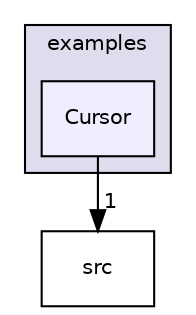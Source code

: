 digraph "Arduino/Libraries/LiquidCrystal/examples/Cursor" {
  compound=true
  node [ fontsize="10", fontname="Helvetica"];
  edge [ labelfontsize="10", labelfontname="Helvetica"];
  subgraph clusterdir_0db407235f3e05e22e69c024e6335976 {
    graph [ bgcolor="#ddddee", pencolor="black", label="examples" fontname="Helvetica", fontsize="10", URL="dir_0db407235f3e05e22e69c024e6335976.html"]
  dir_959e51ebe8e40c82cfc36ddd65c8e2b0 [shape=box, label="Cursor", style="filled", fillcolor="#eeeeff", pencolor="black", URL="dir_959e51ebe8e40c82cfc36ddd65c8e2b0.html"];
  }
  dir_b4844d264c4be39b4c927dc19dd339fd [shape=box label="src" URL="dir_b4844d264c4be39b4c927dc19dd339fd.html"];
  dir_959e51ebe8e40c82cfc36ddd65c8e2b0->dir_b4844d264c4be39b4c927dc19dd339fd [headlabel="1", labeldistance=1.5 headhref="dir_000011_000019.html"];
}
